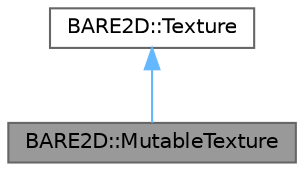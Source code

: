 digraph "BARE2D::MutableTexture"
{
 // INTERACTIVE_SVG=YES
 // LATEX_PDF_SIZE
  bgcolor="transparent";
  edge [fontname=Helvetica,fontsize=10,labelfontname=Helvetica,labelfontsize=10];
  node [fontname=Helvetica,fontsize=10,shape=box,height=0.2,width=0.4];
  Node1 [label="BARE2D::MutableTexture",height=0.2,width=0.4,color="gray40", fillcolor="grey60", style="filled", fontcolor="black",tooltip="A child of Texture which allows (and gives helpful functions for) mutation."];
  Node2 -> Node1 [dir="back",color="steelblue1",style="solid"];
  Node2 [label="BARE2D::Texture",height=0.2,width=0.4,color="gray40", fillcolor="white", style="filled",URL="$struct_b_a_r_e2_d_1_1_texture.html",tooltip="The texture struct holds very basic stuff - the filepath, width, height, and ID,."];
}

